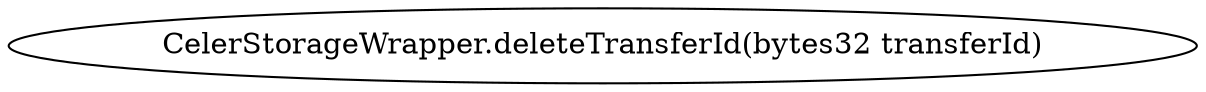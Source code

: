 digraph "" {
	graph [bb="0,0,475.7,36"];
	node [label="\N"];
	"CelerStorageWrapper.deleteTransferId(bytes32 transferId)"	 [height=0.5,
		pos="237.85,18",
		width=6.6069];
}
